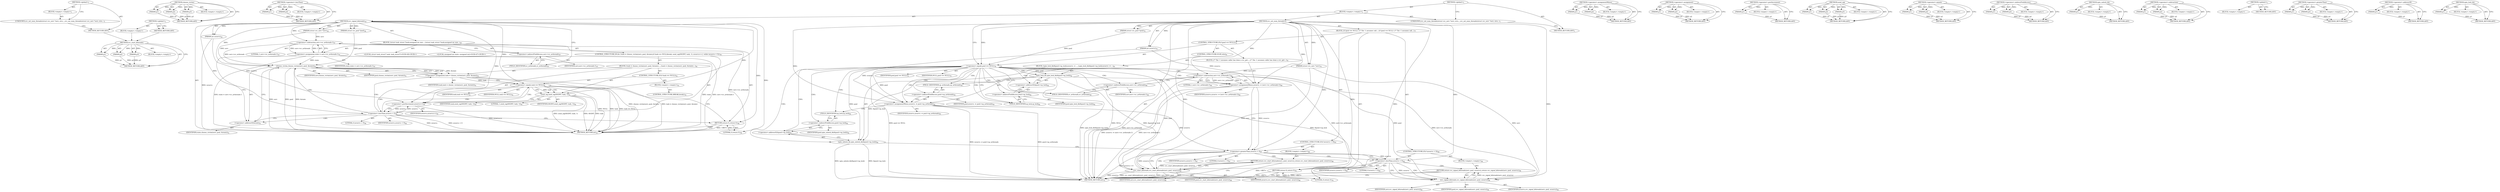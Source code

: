 digraph "spin_lock_bh" {
vulnerable_6 [label=<(METHOD,&lt;global&gt;)<SUB>1</SUB>>];
vulnerable_7 [label=<(BLOCK,&lt;empty&gt;,&lt;empty&gt;)<SUB>1</SUB>>];
vulnerable_8 [label=<(UNKNOWN,svc_set_num_threads(struct svc_serv *serv, stru...,svc_set_num_threads(struct svc_serv *serv, stru...)<SUB>1</SUB>>];
vulnerable_9 [label=<(METHOD_RETURN,ANY)<SUB>1</SUB>>];
vulnerable_14 [label=<(METHOD,&lt;global&gt;)<SUB>1</SUB>>];
vulnerable_15 [label=<(BLOCK,&lt;empty&gt;,&lt;empty&gt;)>];
vulnerable_16 [label=<(METHOD_RETURN,ANY)>];
fixed_195 [label=<(METHOD,svc_start_kthreads)>];
fixed_196 [label=<(PARAM,p1)>];
fixed_197 [label=<(PARAM,p2)>];
fixed_198 [label=<(PARAM,p3)>];
fixed_199 [label=<(BLOCK,&lt;empty&gt;,&lt;empty&gt;)>];
fixed_200 [label=<(METHOD_RETURN,ANY)>];
fixed_147 [label=<(METHOD,choose_victim)>];
fixed_148 [label=<(PARAM,p1)>];
fixed_149 [label=<(PARAM,p2)>];
fixed_150 [label=<(PARAM,p3)>];
fixed_151 [label=<(BLOCK,&lt;empty&gt;,&lt;empty&gt;)>];
fixed_152 [label=<(METHOD_RETURN,ANY)>];
fixed_172 [label=<(METHOD,&lt;operator&gt;.lessThan)>];
fixed_173 [label=<(PARAM,p1)>];
fixed_174 [label=<(PARAM,p2)>];
fixed_175 [label=<(BLOCK,&lt;empty&gt;,&lt;empty&gt;)>];
fixed_176 [label=<(METHOD_RETURN,ANY)>];
fixed_6 [label=<(METHOD,&lt;global&gt;)<SUB>1</SUB>>];
fixed_7 [label=<(BLOCK,&lt;empty&gt;,&lt;empty&gt;)<SUB>1</SUB>>];
fixed_8 [label=<(UNKNOWN,svc_set_num_threads(struct svc_serv *serv, stru...,svc_set_num_threads(struct svc_serv *serv, stru...)<SUB>1</SUB>>];
fixed_9 [label=<(METHOD,svc_signal_kthreads)<SUB>43</SUB>>];
fixed_10 [label=<(PARAM,struct svc_serv *serv)<SUB>44</SUB>>];
fixed_11 [label=<(PARAM,struct svc_pool *pool)<SUB>44</SUB>>];
fixed_12 [label=<(PARAM,int nrservs)<SUB>44</SUB>>];
fixed_13 [label=<(BLOCK,{
	struct task_struct *task;
	unsigned int stat...,{
	struct task_struct *task;
	unsigned int stat...)<SUB>45</SUB>>];
fixed_14 [label="<(LOCAL,struct task_struct* task: task_struct*)<SUB>46</SUB>>"];
fixed_15 [label="<(LOCAL,unsigned int state: unsigned int)<SUB>47</SUB>>"];
fixed_16 [label=<(&lt;operator&gt;.assignment,state = serv-&gt;sv_nrthreads-1)<SUB>47</SUB>>];
fixed_17 [label=<(IDENTIFIER,state,state = serv-&gt;sv_nrthreads-1)<SUB>47</SUB>>];
fixed_18 [label=<(&lt;operator&gt;.subtraction,serv-&gt;sv_nrthreads-1)<SUB>47</SUB>>];
fixed_19 [label=<(&lt;operator&gt;.indirectFieldAccess,serv-&gt;sv_nrthreads)<SUB>47</SUB>>];
fixed_20 [label=<(IDENTIFIER,serv,serv-&gt;sv_nrthreads-1)<SUB>47</SUB>>];
fixed_21 [label=<(FIELD_IDENTIFIER,sv_nrthreads,sv_nrthreads)<SUB>47</SUB>>];
fixed_22 [label=<(LITERAL,1,serv-&gt;sv_nrthreads-1)<SUB>47</SUB>>];
fixed_23 [label=<(CONTROL_STRUCTURE,DO,do {
		task = choose_victim(serv, pool, &amp;state);
		if (task == NULL)
			break;
 		send_sig(SIGINT, task, 1);
 		nrservs++;
	} while (nrservs &lt; 0);)<SUB>50</SUB>>];
fixed_24 [label=<(BLOCK,{
		task = choose_victim(serv, pool, &amp;state);
	...,{
		task = choose_victim(serv, pool, &amp;state);
	...)<SUB>50</SUB>>];
fixed_25 [label=<(&lt;operator&gt;.assignment,task = choose_victim(serv, pool, &amp;state))<SUB>51</SUB>>];
fixed_26 [label=<(IDENTIFIER,task,task = choose_victim(serv, pool, &amp;state))<SUB>51</SUB>>];
fixed_27 [label=<(choose_victim,choose_victim(serv, pool, &amp;state))<SUB>51</SUB>>];
fixed_28 [label=<(IDENTIFIER,serv,choose_victim(serv, pool, &amp;state))<SUB>51</SUB>>];
fixed_29 [label=<(IDENTIFIER,pool,choose_victim(serv, pool, &amp;state))<SUB>51</SUB>>];
fixed_30 [label=<(&lt;operator&gt;.addressOf,&amp;state)<SUB>51</SUB>>];
fixed_31 [label=<(IDENTIFIER,state,choose_victim(serv, pool, &amp;state))<SUB>51</SUB>>];
fixed_32 [label=<(CONTROL_STRUCTURE,IF,if (task == NULL))<SUB>52</SUB>>];
fixed_33 [label=<(&lt;operator&gt;.equals,task == NULL)<SUB>52</SUB>>];
fixed_34 [label=<(IDENTIFIER,task,task == NULL)<SUB>52</SUB>>];
fixed_35 [label=<(IDENTIFIER,NULL,task == NULL)<SUB>52</SUB>>];
fixed_36 [label=<(BLOCK,&lt;empty&gt;,&lt;empty&gt;)<SUB>53</SUB>>];
fixed_37 [label=<(CONTROL_STRUCTURE,BREAK,break;)<SUB>53</SUB>>];
fixed_38 [label=<(send_sig,send_sig(SIGINT, task, 1))<SUB>54</SUB>>];
fixed_39 [label=<(IDENTIFIER,SIGINT,send_sig(SIGINT, task, 1))<SUB>54</SUB>>];
fixed_40 [label=<(IDENTIFIER,task,send_sig(SIGINT, task, 1))<SUB>54</SUB>>];
fixed_41 [label=<(LITERAL,1,send_sig(SIGINT, task, 1))<SUB>54</SUB>>];
fixed_42 [label=<(&lt;operator&gt;.postIncrement,nrservs++)<SUB>55</SUB>>];
fixed_43 [label=<(IDENTIFIER,nrservs,nrservs++)<SUB>55</SUB>>];
fixed_44 [label=<(&lt;operator&gt;.lessThan,nrservs &lt; 0)<SUB>56</SUB>>];
fixed_45 [label=<(IDENTIFIER,nrservs,nrservs &lt; 0)<SUB>56</SUB>>];
fixed_46 [label=<(LITERAL,0,nrservs &lt; 0)<SUB>56</SUB>>];
fixed_47 [label=<(RETURN,return 0;,return 0;)<SUB>58</SUB>>];
fixed_48 [label=<(LITERAL,0,return 0;)<SUB>58</SUB>>];
fixed_49 [label=<(METHOD_RETURN,int)<SUB>43</SUB>>];
fixed_51 [label=<(METHOD,svc_set_num_threads)<SUB>75</SUB>>];
fixed_52 [label=<(PARAM,struct svc_serv *serv)<SUB>76</SUB>>];
fixed_53 [label=<(PARAM,struct svc_pool *pool)<SUB>76</SUB>>];
fixed_54 [label=<(PARAM,int nrservs)<SUB>76</SUB>>];
fixed_55 [label=<(BLOCK,{
	if (pool == NULL) {
		/* The -1 assumes call...,{
	if (pool == NULL) {
		/* The -1 assumes call...)<SUB>77</SUB>>];
fixed_56 [label=<(CONTROL_STRUCTURE,IF,if (pool == NULL))<SUB>78</SUB>>];
fixed_57 [label=<(&lt;operator&gt;.equals,pool == NULL)<SUB>78</SUB>>];
fixed_58 [label=<(IDENTIFIER,pool,pool == NULL)<SUB>78</SUB>>];
fixed_59 [label=<(IDENTIFIER,NULL,pool == NULL)<SUB>78</SUB>>];
fixed_60 [label=<(BLOCK,{
		/* The -1 assumes caller has done a svc_get...,{
		/* The -1 assumes caller has done a svc_get...)<SUB>78</SUB>>];
fixed_61 [label=<(&lt;operator&gt;.assignmentMinus,nrservs -= (serv-&gt;sv_nrthreads-1))<SUB>80</SUB>>];
fixed_62 [label=<(IDENTIFIER,nrservs,nrservs -= (serv-&gt;sv_nrthreads-1))<SUB>80</SUB>>];
fixed_63 [label=<(&lt;operator&gt;.subtraction,serv-&gt;sv_nrthreads-1)<SUB>80</SUB>>];
fixed_64 [label=<(&lt;operator&gt;.indirectFieldAccess,serv-&gt;sv_nrthreads)<SUB>80</SUB>>];
fixed_65 [label=<(IDENTIFIER,serv,serv-&gt;sv_nrthreads-1)<SUB>80</SUB>>];
fixed_66 [label=<(FIELD_IDENTIFIER,sv_nrthreads,sv_nrthreads)<SUB>80</SUB>>];
fixed_67 [label=<(LITERAL,1,serv-&gt;sv_nrthreads-1)<SUB>80</SUB>>];
fixed_68 [label=<(CONTROL_STRUCTURE,ELSE,else)<SUB>81</SUB>>];
fixed_69 [label=<(BLOCK,{
		spin_lock_bh(&amp;pool-&gt;sp_lock);
		nrservs -= ...,{
		spin_lock_bh(&amp;pool-&gt;sp_lock);
		nrservs -= ...)<SUB>81</SUB>>];
fixed_70 [label=<(spin_lock_bh,spin_lock_bh(&amp;pool-&gt;sp_lock))<SUB>82</SUB>>];
fixed_71 [label=<(&lt;operator&gt;.addressOf,&amp;pool-&gt;sp_lock)<SUB>82</SUB>>];
fixed_72 [label=<(&lt;operator&gt;.indirectFieldAccess,pool-&gt;sp_lock)<SUB>82</SUB>>];
fixed_73 [label=<(IDENTIFIER,pool,spin_lock_bh(&amp;pool-&gt;sp_lock))<SUB>82</SUB>>];
fixed_74 [label=<(FIELD_IDENTIFIER,sp_lock,sp_lock)<SUB>82</SUB>>];
fixed_75 [label=<(&lt;operator&gt;.assignmentMinus,nrservs -= pool-&gt;sp_nrthreads)<SUB>83</SUB>>];
fixed_76 [label=<(IDENTIFIER,nrservs,nrservs -= pool-&gt;sp_nrthreads)<SUB>83</SUB>>];
fixed_77 [label=<(&lt;operator&gt;.indirectFieldAccess,pool-&gt;sp_nrthreads)<SUB>83</SUB>>];
fixed_78 [label=<(IDENTIFIER,pool,nrservs -= pool-&gt;sp_nrthreads)<SUB>83</SUB>>];
fixed_79 [label=<(FIELD_IDENTIFIER,sp_nrthreads,sp_nrthreads)<SUB>83</SUB>>];
fixed_80 [label=<(spin_unlock_bh,spin_unlock_bh(&amp;pool-&gt;sp_lock))<SUB>84</SUB>>];
fixed_81 [label=<(&lt;operator&gt;.addressOf,&amp;pool-&gt;sp_lock)<SUB>84</SUB>>];
fixed_82 [label=<(&lt;operator&gt;.indirectFieldAccess,pool-&gt;sp_lock)<SUB>84</SUB>>];
fixed_83 [label=<(IDENTIFIER,pool,spin_unlock_bh(&amp;pool-&gt;sp_lock))<SUB>84</SUB>>];
fixed_84 [label=<(FIELD_IDENTIFIER,sp_lock,sp_lock)<SUB>84</SUB>>];
fixed_85 [label=<(CONTROL_STRUCTURE,IF,if (nrservs &gt; 0))<SUB>87</SUB>>];
fixed_86 [label=<(&lt;operator&gt;.greaterThan,nrservs &gt; 0)<SUB>87</SUB>>];
fixed_87 [label=<(IDENTIFIER,nrservs,nrservs &gt; 0)<SUB>87</SUB>>];
fixed_88 [label=<(LITERAL,0,nrservs &gt; 0)<SUB>87</SUB>>];
fixed_89 [label=<(BLOCK,&lt;empty&gt;,&lt;empty&gt;)<SUB>88</SUB>>];
fixed_90 [label=<(RETURN,return svc_start_kthreads(serv, pool, nrservs);,return svc_start_kthreads(serv, pool, nrservs);)<SUB>88</SUB>>];
fixed_91 [label=<(svc_start_kthreads,svc_start_kthreads(serv, pool, nrservs))<SUB>88</SUB>>];
fixed_92 [label=<(IDENTIFIER,serv,svc_start_kthreads(serv, pool, nrservs))<SUB>88</SUB>>];
fixed_93 [label=<(IDENTIFIER,pool,svc_start_kthreads(serv, pool, nrservs))<SUB>88</SUB>>];
fixed_94 [label=<(IDENTIFIER,nrservs,svc_start_kthreads(serv, pool, nrservs))<SUB>88</SUB>>];
fixed_95 [label=<(CONTROL_STRUCTURE,IF,if (nrservs &lt; 0))<SUB>89</SUB>>];
fixed_96 [label=<(&lt;operator&gt;.lessThan,nrservs &lt; 0)<SUB>89</SUB>>];
fixed_97 [label=<(IDENTIFIER,nrservs,nrservs &lt; 0)<SUB>89</SUB>>];
fixed_98 [label=<(LITERAL,0,nrservs &lt; 0)<SUB>89</SUB>>];
fixed_99 [label=<(BLOCK,&lt;empty&gt;,&lt;empty&gt;)<SUB>90</SUB>>];
fixed_100 [label=<(RETURN,return svc_signal_kthreads(serv, pool, nrservs);,return svc_signal_kthreads(serv, pool, nrservs);)<SUB>90</SUB>>];
fixed_101 [label=<(svc_signal_kthreads,svc_signal_kthreads(serv, pool, nrservs))<SUB>90</SUB>>];
fixed_102 [label=<(IDENTIFIER,serv,svc_signal_kthreads(serv, pool, nrservs))<SUB>90</SUB>>];
fixed_103 [label=<(IDENTIFIER,pool,svc_signal_kthreads(serv, pool, nrservs))<SUB>90</SUB>>];
fixed_104 [label=<(IDENTIFIER,nrservs,svc_signal_kthreads(serv, pool, nrservs))<SUB>90</SUB>>];
fixed_105 [label=<(RETURN,return 0;,return 0;)<SUB>91</SUB>>];
fixed_106 [label=<(LITERAL,0,return 0;)<SUB>91</SUB>>];
fixed_107 [label=<(METHOD_RETURN,int)<SUB>75</SUB>>];
fixed_109 [label=<(METHOD_RETURN,ANY)<SUB>1</SUB>>];
fixed_177 [label=<(METHOD,&lt;operator&gt;.assignmentMinus)>];
fixed_178 [label=<(PARAM,p1)>];
fixed_179 [label=<(PARAM,p2)>];
fixed_180 [label=<(BLOCK,&lt;empty&gt;,&lt;empty&gt;)>];
fixed_181 [label=<(METHOD_RETURN,ANY)>];
fixed_132 [label=<(METHOD,&lt;operator&gt;.assignment)>];
fixed_133 [label=<(PARAM,p1)>];
fixed_134 [label=<(PARAM,p2)>];
fixed_135 [label=<(BLOCK,&lt;empty&gt;,&lt;empty&gt;)>];
fixed_136 [label=<(METHOD_RETURN,ANY)>];
fixed_168 [label=<(METHOD,&lt;operator&gt;.postIncrement)>];
fixed_169 [label=<(PARAM,p1)>];
fixed_170 [label=<(BLOCK,&lt;empty&gt;,&lt;empty&gt;)>];
fixed_171 [label=<(METHOD_RETURN,ANY)>];
fixed_162 [label=<(METHOD,send_sig)>];
fixed_163 [label=<(PARAM,p1)>];
fixed_164 [label=<(PARAM,p2)>];
fixed_165 [label=<(PARAM,p3)>];
fixed_166 [label=<(BLOCK,&lt;empty&gt;,&lt;empty&gt;)>];
fixed_167 [label=<(METHOD_RETURN,ANY)>];
fixed_157 [label=<(METHOD,&lt;operator&gt;.equals)>];
fixed_158 [label=<(PARAM,p1)>];
fixed_159 [label=<(PARAM,p2)>];
fixed_160 [label=<(BLOCK,&lt;empty&gt;,&lt;empty&gt;)>];
fixed_161 [label=<(METHOD_RETURN,ANY)>];
fixed_142 [label=<(METHOD,&lt;operator&gt;.indirectFieldAccess)>];
fixed_143 [label=<(PARAM,p1)>];
fixed_144 [label=<(PARAM,p2)>];
fixed_145 [label=<(BLOCK,&lt;empty&gt;,&lt;empty&gt;)>];
fixed_146 [label=<(METHOD_RETURN,ANY)>];
fixed_186 [label=<(METHOD,spin_unlock_bh)>];
fixed_187 [label=<(PARAM,p1)>];
fixed_188 [label=<(BLOCK,&lt;empty&gt;,&lt;empty&gt;)>];
fixed_189 [label=<(METHOD_RETURN,ANY)>];
fixed_137 [label=<(METHOD,&lt;operator&gt;.subtraction)>];
fixed_138 [label=<(PARAM,p1)>];
fixed_139 [label=<(PARAM,p2)>];
fixed_140 [label=<(BLOCK,&lt;empty&gt;,&lt;empty&gt;)>];
fixed_141 [label=<(METHOD_RETURN,ANY)>];
fixed_126 [label=<(METHOD,&lt;global&gt;)<SUB>1</SUB>>];
fixed_127 [label=<(BLOCK,&lt;empty&gt;,&lt;empty&gt;)>];
fixed_128 [label=<(METHOD_RETURN,ANY)>];
fixed_190 [label=<(METHOD,&lt;operator&gt;.greaterThan)>];
fixed_191 [label=<(PARAM,p1)>];
fixed_192 [label=<(PARAM,p2)>];
fixed_193 [label=<(BLOCK,&lt;empty&gt;,&lt;empty&gt;)>];
fixed_194 [label=<(METHOD_RETURN,ANY)>];
fixed_153 [label=<(METHOD,&lt;operator&gt;.addressOf)>];
fixed_154 [label=<(PARAM,p1)>];
fixed_155 [label=<(BLOCK,&lt;empty&gt;,&lt;empty&gt;)>];
fixed_156 [label=<(METHOD_RETURN,ANY)>];
fixed_182 [label=<(METHOD,spin_lock_bh)>];
fixed_183 [label=<(PARAM,p1)>];
fixed_184 [label=<(BLOCK,&lt;empty&gt;,&lt;empty&gt;)>];
fixed_185 [label=<(METHOD_RETURN,ANY)>];
vulnerable_6 -> vulnerable_7  [key=0, label="AST: "];
vulnerable_6 -> vulnerable_9  [key=0, label="AST: "];
vulnerable_6 -> vulnerable_8  [key=0, label="CFG: "];
vulnerable_7 -> vulnerable_8  [key=0, label="AST: "];
vulnerable_8 -> vulnerable_9  [key=0, label="CFG: "];
vulnerable_9 -> fixed_195  [key=0];
vulnerable_14 -> vulnerable_15  [key=0, label="AST: "];
vulnerable_14 -> vulnerable_16  [key=0, label="AST: "];
vulnerable_14 -> vulnerable_16  [key=1, label="CFG: "];
vulnerable_15 -> fixed_195  [key=0];
vulnerable_16 -> fixed_195  [key=0];
fixed_195 -> fixed_196  [key=0, label="AST: "];
fixed_195 -> fixed_196  [key=1, label="DDG: "];
fixed_195 -> fixed_199  [key=0, label="AST: "];
fixed_195 -> fixed_197  [key=0, label="AST: "];
fixed_195 -> fixed_197  [key=1, label="DDG: "];
fixed_195 -> fixed_200  [key=0, label="AST: "];
fixed_195 -> fixed_200  [key=1, label="CFG: "];
fixed_195 -> fixed_198  [key=0, label="AST: "];
fixed_195 -> fixed_198  [key=1, label="DDG: "];
fixed_196 -> fixed_200  [key=0, label="DDG: p1"];
fixed_197 -> fixed_200  [key=0, label="DDG: p2"];
fixed_198 -> fixed_200  [key=0, label="DDG: p3"];
fixed_147 -> fixed_148  [key=0, label="AST: "];
fixed_147 -> fixed_148  [key=1, label="DDG: "];
fixed_147 -> fixed_151  [key=0, label="AST: "];
fixed_147 -> fixed_149  [key=0, label="AST: "];
fixed_147 -> fixed_149  [key=1, label="DDG: "];
fixed_147 -> fixed_152  [key=0, label="AST: "];
fixed_147 -> fixed_152  [key=1, label="CFG: "];
fixed_147 -> fixed_150  [key=0, label="AST: "];
fixed_147 -> fixed_150  [key=1, label="DDG: "];
fixed_148 -> fixed_152  [key=0, label="DDG: p1"];
fixed_149 -> fixed_152  [key=0, label="DDG: p2"];
fixed_150 -> fixed_152  [key=0, label="DDG: p3"];
fixed_172 -> fixed_173  [key=0, label="AST: "];
fixed_172 -> fixed_173  [key=1, label="DDG: "];
fixed_172 -> fixed_175  [key=0, label="AST: "];
fixed_172 -> fixed_174  [key=0, label="AST: "];
fixed_172 -> fixed_174  [key=1, label="DDG: "];
fixed_172 -> fixed_176  [key=0, label="AST: "];
fixed_172 -> fixed_176  [key=1, label="CFG: "];
fixed_173 -> fixed_176  [key=0, label="DDG: p1"];
fixed_174 -> fixed_176  [key=0, label="DDG: p2"];
fixed_6 -> fixed_7  [key=0, label="AST: "];
fixed_6 -> fixed_109  [key=0, label="AST: "];
fixed_6 -> fixed_8  [key=0, label="CFG: "];
fixed_7 -> fixed_8  [key=0, label="AST: "];
fixed_7 -> fixed_9  [key=0, label="AST: "];
fixed_7 -> fixed_51  [key=0, label="AST: "];
fixed_8 -> fixed_109  [key=0, label="CFG: "];
fixed_9 -> fixed_10  [key=0, label="AST: "];
fixed_9 -> fixed_10  [key=1, label="DDG: "];
fixed_9 -> fixed_11  [key=0, label="AST: "];
fixed_9 -> fixed_11  [key=1, label="DDG: "];
fixed_9 -> fixed_12  [key=0, label="AST: "];
fixed_9 -> fixed_12  [key=1, label="DDG: "];
fixed_9 -> fixed_13  [key=0, label="AST: "];
fixed_9 -> fixed_49  [key=0, label="AST: "];
fixed_9 -> fixed_21  [key=0, label="CFG: "];
fixed_9 -> fixed_47  [key=0, label="DDG: "];
fixed_9 -> fixed_48  [key=0, label="DDG: "];
fixed_9 -> fixed_18  [key=0, label="DDG: "];
fixed_9 -> fixed_44  [key=0, label="DDG: "];
fixed_9 -> fixed_38  [key=0, label="DDG: "];
fixed_9 -> fixed_42  [key=0, label="DDG: "];
fixed_9 -> fixed_27  [key=0, label="DDG: "];
fixed_9 -> fixed_33  [key=0, label="DDG: "];
fixed_10 -> fixed_18  [key=0, label="DDG: serv"];
fixed_10 -> fixed_27  [key=0, label="DDG: serv"];
fixed_11 -> fixed_27  [key=0, label="DDG: pool"];
fixed_12 -> fixed_49  [key=0, label="DDG: nrservs"];
fixed_12 -> fixed_42  [key=0, label="DDG: nrservs"];
fixed_13 -> fixed_14  [key=0, label="AST: "];
fixed_13 -> fixed_15  [key=0, label="AST: "];
fixed_13 -> fixed_16  [key=0, label="AST: "];
fixed_13 -> fixed_23  [key=0, label="AST: "];
fixed_13 -> fixed_47  [key=0, label="AST: "];
fixed_16 -> fixed_17  [key=0, label="AST: "];
fixed_16 -> fixed_18  [key=0, label="AST: "];
fixed_16 -> fixed_30  [key=0, label="CFG: "];
fixed_16 -> fixed_49  [key=0, label="DDG: state"];
fixed_16 -> fixed_49  [key=1, label="DDG: serv-&gt;sv_nrthreads-1"];
fixed_16 -> fixed_49  [key=2, label="DDG: state = serv-&gt;sv_nrthreads-1"];
fixed_16 -> fixed_27  [key=0, label="DDG: state"];
fixed_18 -> fixed_19  [key=0, label="AST: "];
fixed_18 -> fixed_22  [key=0, label="AST: "];
fixed_18 -> fixed_16  [key=0, label="CFG: "];
fixed_18 -> fixed_16  [key=1, label="DDG: serv-&gt;sv_nrthreads"];
fixed_18 -> fixed_16  [key=2, label="DDG: 1"];
fixed_18 -> fixed_49  [key=0, label="DDG: serv-&gt;sv_nrthreads"];
fixed_18 -> fixed_27  [key=0, label="DDG: serv-&gt;sv_nrthreads"];
fixed_19 -> fixed_20  [key=0, label="AST: "];
fixed_19 -> fixed_21  [key=0, label="AST: "];
fixed_19 -> fixed_18  [key=0, label="CFG: "];
fixed_21 -> fixed_19  [key=0, label="CFG: "];
fixed_23 -> fixed_24  [key=0, label="AST: "];
fixed_23 -> fixed_44  [key=0, label="AST: "];
fixed_24 -> fixed_25  [key=0, label="AST: "];
fixed_24 -> fixed_32  [key=0, label="AST: "];
fixed_24 -> fixed_38  [key=0, label="AST: "];
fixed_24 -> fixed_42  [key=0, label="AST: "];
fixed_25 -> fixed_26  [key=0, label="AST: "];
fixed_25 -> fixed_27  [key=0, label="AST: "];
fixed_25 -> fixed_33  [key=0, label="CFG: "];
fixed_25 -> fixed_33  [key=1, label="DDG: task"];
fixed_25 -> fixed_49  [key=0, label="DDG: choose_victim(serv, pool, &amp;state)"];
fixed_25 -> fixed_49  [key=1, label="DDG: task = choose_victim(serv, pool, &amp;state)"];
fixed_27 -> fixed_28  [key=0, label="AST: "];
fixed_27 -> fixed_29  [key=0, label="AST: "];
fixed_27 -> fixed_30  [key=0, label="AST: "];
fixed_27 -> fixed_25  [key=0, label="CFG: "];
fixed_27 -> fixed_25  [key=1, label="DDG: serv"];
fixed_27 -> fixed_25  [key=2, label="DDG: pool"];
fixed_27 -> fixed_25  [key=3, label="DDG: &amp;state"];
fixed_27 -> fixed_49  [key=0, label="DDG: serv"];
fixed_27 -> fixed_49  [key=1, label="DDG: pool"];
fixed_27 -> fixed_49  [key=2, label="DDG: &amp;state"];
fixed_30 -> fixed_31  [key=0, label="AST: "];
fixed_30 -> fixed_27  [key=0, label="CFG: "];
fixed_32 -> fixed_33  [key=0, label="AST: "];
fixed_32 -> fixed_36  [key=0, label="AST: "];
fixed_33 -> fixed_34  [key=0, label="AST: "];
fixed_33 -> fixed_35  [key=0, label="AST: "];
fixed_33 -> fixed_47  [key=0, label="CFG: "];
fixed_33 -> fixed_38  [key=0, label="CFG: "];
fixed_33 -> fixed_38  [key=1, label="DDG: task"];
fixed_33 -> fixed_38  [key=2, label="CDG: "];
fixed_33 -> fixed_49  [key=0, label="DDG: task"];
fixed_33 -> fixed_49  [key=1, label="DDG: task == NULL"];
fixed_33 -> fixed_49  [key=2, label="DDG: NULL"];
fixed_33 -> fixed_42  [key=0, label="CDG: "];
fixed_33 -> fixed_44  [key=0, label="CDG: "];
fixed_36 -> fixed_37  [key=0, label="AST: "];
fixed_38 -> fixed_39  [key=0, label="AST: "];
fixed_38 -> fixed_40  [key=0, label="AST: "];
fixed_38 -> fixed_41  [key=0, label="AST: "];
fixed_38 -> fixed_42  [key=0, label="CFG: "];
fixed_38 -> fixed_49  [key=0, label="DDG: task"];
fixed_38 -> fixed_49  [key=1, label="DDG: send_sig(SIGINT, task, 1)"];
fixed_38 -> fixed_49  [key=2, label="DDG: SIGINT"];
fixed_42 -> fixed_43  [key=0, label="AST: "];
fixed_42 -> fixed_44  [key=0, label="CFG: "];
fixed_42 -> fixed_44  [key=1, label="DDG: nrservs"];
fixed_42 -> fixed_49  [key=0, label="DDG: nrservs++"];
fixed_44 -> fixed_45  [key=0, label="AST: "];
fixed_44 -> fixed_46  [key=0, label="AST: "];
fixed_44 -> fixed_30  [key=0, label="CFG: "];
fixed_44 -> fixed_30  [key=1, label="CDG: "];
fixed_44 -> fixed_47  [key=0, label="CFG: "];
fixed_44 -> fixed_49  [key=0, label="DDG: nrservs"];
fixed_44 -> fixed_49  [key=1, label="DDG: nrservs &lt; 0"];
fixed_44 -> fixed_42  [key=0, label="DDG: nrservs"];
fixed_44 -> fixed_33  [key=0, label="CDG: "];
fixed_44 -> fixed_25  [key=0, label="CDG: "];
fixed_44 -> fixed_27  [key=0, label="CDG: "];
fixed_47 -> fixed_48  [key=0, label="AST: "];
fixed_47 -> fixed_49  [key=0, label="CFG: "];
fixed_47 -> fixed_49  [key=1, label="DDG: &lt;RET&gt;"];
fixed_48 -> fixed_47  [key=0, label="DDG: 0"];
fixed_51 -> fixed_52  [key=0, label="AST: "];
fixed_51 -> fixed_52  [key=1, label="DDG: "];
fixed_51 -> fixed_53  [key=0, label="AST: "];
fixed_51 -> fixed_53  [key=1, label="DDG: "];
fixed_51 -> fixed_54  [key=0, label="AST: "];
fixed_51 -> fixed_54  [key=1, label="DDG: "];
fixed_51 -> fixed_55  [key=0, label="AST: "];
fixed_51 -> fixed_107  [key=0, label="AST: "];
fixed_51 -> fixed_57  [key=0, label="CFG: "];
fixed_51 -> fixed_57  [key=1, label="DDG: "];
fixed_51 -> fixed_105  [key=0, label="DDG: "];
fixed_51 -> fixed_106  [key=0, label="DDG: "];
fixed_51 -> fixed_86  [key=0, label="DDG: "];
fixed_51 -> fixed_96  [key=0, label="DDG: "];
fixed_51 -> fixed_61  [key=0, label="DDG: "];
fixed_51 -> fixed_63  [key=0, label="DDG: "];
fixed_51 -> fixed_75  [key=0, label="DDG: "];
fixed_51 -> fixed_91  [key=0, label="DDG: "];
fixed_51 -> fixed_101  [key=0, label="DDG: "];
fixed_52 -> fixed_63  [key=0, label="DDG: serv"];
fixed_52 -> fixed_91  [key=0, label="DDG: serv"];
fixed_52 -> fixed_101  [key=0, label="DDG: serv"];
fixed_53 -> fixed_57  [key=0, label="DDG: pool"];
fixed_54 -> fixed_61  [key=0, label="DDG: nrservs"];
fixed_54 -> fixed_75  [key=0, label="DDG: nrservs"];
fixed_55 -> fixed_56  [key=0, label="AST: "];
fixed_55 -> fixed_85  [key=0, label="AST: "];
fixed_55 -> fixed_95  [key=0, label="AST: "];
fixed_55 -> fixed_105  [key=0, label="AST: "];
fixed_56 -> fixed_57  [key=0, label="AST: "];
fixed_56 -> fixed_60  [key=0, label="AST: "];
fixed_56 -> fixed_68  [key=0, label="AST: "];
fixed_57 -> fixed_58  [key=0, label="AST: "];
fixed_57 -> fixed_59  [key=0, label="AST: "];
fixed_57 -> fixed_66  [key=0, label="CFG: "];
fixed_57 -> fixed_66  [key=1, label="CDG: "];
fixed_57 -> fixed_74  [key=0, label="CFG: "];
fixed_57 -> fixed_74  [key=1, label="CDG: "];
fixed_57 -> fixed_107  [key=0, label="DDG: pool == NULL"];
fixed_57 -> fixed_107  [key=1, label="DDG: NULL"];
fixed_57 -> fixed_75  [key=0, label="DDG: pool"];
fixed_57 -> fixed_75  [key=1, label="CDG: "];
fixed_57 -> fixed_70  [key=0, label="DDG: pool"];
fixed_57 -> fixed_70  [key=1, label="CDG: "];
fixed_57 -> fixed_80  [key=0, label="DDG: pool"];
fixed_57 -> fixed_80  [key=1, label="CDG: "];
fixed_57 -> fixed_91  [key=0, label="DDG: pool"];
fixed_57 -> fixed_101  [key=0, label="DDG: pool"];
fixed_57 -> fixed_61  [key=0, label="CDG: "];
fixed_57 -> fixed_77  [key=0, label="CDG: "];
fixed_57 -> fixed_64  [key=0, label="CDG: "];
fixed_57 -> fixed_71  [key=0, label="CDG: "];
fixed_57 -> fixed_81  [key=0, label="CDG: "];
fixed_57 -> fixed_84  [key=0, label="CDG: "];
fixed_57 -> fixed_72  [key=0, label="CDG: "];
fixed_57 -> fixed_63  [key=0, label="CDG: "];
fixed_57 -> fixed_82  [key=0, label="CDG: "];
fixed_57 -> fixed_79  [key=0, label="CDG: "];
fixed_60 -> fixed_61  [key=0, label="AST: "];
fixed_61 -> fixed_62  [key=0, label="AST: "];
fixed_61 -> fixed_63  [key=0, label="AST: "];
fixed_61 -> fixed_86  [key=0, label="CFG: "];
fixed_61 -> fixed_86  [key=1, label="DDG: nrservs"];
fixed_61 -> fixed_107  [key=0, label="DDG: serv-&gt;sv_nrthreads-1"];
fixed_61 -> fixed_107  [key=1, label="DDG: nrservs -= (serv-&gt;sv_nrthreads-1)"];
fixed_63 -> fixed_64  [key=0, label="AST: "];
fixed_63 -> fixed_67  [key=0, label="AST: "];
fixed_63 -> fixed_61  [key=0, label="CFG: "];
fixed_63 -> fixed_61  [key=1, label="DDG: serv-&gt;sv_nrthreads"];
fixed_63 -> fixed_61  [key=2, label="DDG: 1"];
fixed_63 -> fixed_107  [key=0, label="DDG: serv-&gt;sv_nrthreads"];
fixed_63 -> fixed_91  [key=0, label="DDG: serv-&gt;sv_nrthreads"];
fixed_63 -> fixed_101  [key=0, label="DDG: serv-&gt;sv_nrthreads"];
fixed_64 -> fixed_65  [key=0, label="AST: "];
fixed_64 -> fixed_66  [key=0, label="AST: "];
fixed_64 -> fixed_63  [key=0, label="CFG: "];
fixed_66 -> fixed_64  [key=0, label="CFG: "];
fixed_68 -> fixed_69  [key=0, label="AST: "];
fixed_69 -> fixed_70  [key=0, label="AST: "];
fixed_69 -> fixed_75  [key=0, label="AST: "];
fixed_69 -> fixed_80  [key=0, label="AST: "];
fixed_70 -> fixed_71  [key=0, label="AST: "];
fixed_70 -> fixed_79  [key=0, label="CFG: "];
fixed_70 -> fixed_107  [key=0, label="DDG: spin_lock_bh(&amp;pool-&gt;sp_lock)"];
fixed_70 -> fixed_80  [key=0, label="DDG: &amp;pool-&gt;sp_lock"];
fixed_70 -> fixed_91  [key=0, label="DDG: &amp;pool-&gt;sp_lock"];
fixed_70 -> fixed_101  [key=0, label="DDG: &amp;pool-&gt;sp_lock"];
fixed_71 -> fixed_72  [key=0, label="AST: "];
fixed_71 -> fixed_70  [key=0, label="CFG: "];
fixed_72 -> fixed_73  [key=0, label="AST: "];
fixed_72 -> fixed_74  [key=0, label="AST: "];
fixed_72 -> fixed_71  [key=0, label="CFG: "];
fixed_74 -> fixed_72  [key=0, label="CFG: "];
fixed_75 -> fixed_76  [key=0, label="AST: "];
fixed_75 -> fixed_77  [key=0, label="AST: "];
fixed_75 -> fixed_84  [key=0, label="CFG: "];
fixed_75 -> fixed_107  [key=0, label="DDG: pool-&gt;sp_nrthreads"];
fixed_75 -> fixed_107  [key=1, label="DDG: nrservs -= pool-&gt;sp_nrthreads"];
fixed_75 -> fixed_86  [key=0, label="DDG: nrservs"];
fixed_77 -> fixed_78  [key=0, label="AST: "];
fixed_77 -> fixed_79  [key=0, label="AST: "];
fixed_77 -> fixed_75  [key=0, label="CFG: "];
fixed_79 -> fixed_77  [key=0, label="CFG: "];
fixed_80 -> fixed_81  [key=0, label="AST: "];
fixed_80 -> fixed_86  [key=0, label="CFG: "];
fixed_80 -> fixed_107  [key=0, label="DDG: &amp;pool-&gt;sp_lock"];
fixed_80 -> fixed_107  [key=1, label="DDG: spin_unlock_bh(&amp;pool-&gt;sp_lock)"];
fixed_81 -> fixed_82  [key=0, label="AST: "];
fixed_81 -> fixed_80  [key=0, label="CFG: "];
fixed_82 -> fixed_83  [key=0, label="AST: "];
fixed_82 -> fixed_84  [key=0, label="AST: "];
fixed_82 -> fixed_81  [key=0, label="CFG: "];
fixed_84 -> fixed_82  [key=0, label="CFG: "];
fixed_85 -> fixed_86  [key=0, label="AST: "];
fixed_85 -> fixed_89  [key=0, label="AST: "];
fixed_86 -> fixed_87  [key=0, label="AST: "];
fixed_86 -> fixed_88  [key=0, label="AST: "];
fixed_86 -> fixed_91  [key=0, label="CFG: "];
fixed_86 -> fixed_91  [key=1, label="DDG: nrservs"];
fixed_86 -> fixed_91  [key=2, label="CDG: "];
fixed_86 -> fixed_96  [key=0, label="CFG: "];
fixed_86 -> fixed_96  [key=1, label="DDG: nrservs"];
fixed_86 -> fixed_96  [key=2, label="CDG: "];
fixed_86 -> fixed_107  [key=0, label="DDG: nrservs &gt; 0"];
fixed_86 -> fixed_90  [key=0, label="CDG: "];
fixed_89 -> fixed_90  [key=0, label="AST: "];
fixed_90 -> fixed_91  [key=0, label="AST: "];
fixed_90 -> fixed_107  [key=0, label="CFG: "];
fixed_90 -> fixed_107  [key=1, label="DDG: &lt;RET&gt;"];
fixed_91 -> fixed_92  [key=0, label="AST: "];
fixed_91 -> fixed_93  [key=0, label="AST: "];
fixed_91 -> fixed_94  [key=0, label="AST: "];
fixed_91 -> fixed_90  [key=0, label="CFG: "];
fixed_91 -> fixed_90  [key=1, label="DDG: svc_start_kthreads(serv, pool, nrservs)"];
fixed_91 -> fixed_107  [key=0, label="DDG: serv"];
fixed_91 -> fixed_107  [key=1, label="DDG: pool"];
fixed_91 -> fixed_107  [key=2, label="DDG: nrservs"];
fixed_91 -> fixed_107  [key=3, label="DDG: svc_start_kthreads(serv, pool, nrservs)"];
fixed_95 -> fixed_96  [key=0, label="AST: "];
fixed_95 -> fixed_99  [key=0, label="AST: "];
fixed_96 -> fixed_97  [key=0, label="AST: "];
fixed_96 -> fixed_98  [key=0, label="AST: "];
fixed_96 -> fixed_101  [key=0, label="CFG: "];
fixed_96 -> fixed_101  [key=1, label="DDG: nrservs"];
fixed_96 -> fixed_101  [key=2, label="CDG: "];
fixed_96 -> fixed_105  [key=0, label="CFG: "];
fixed_96 -> fixed_105  [key=1, label="CDG: "];
fixed_96 -> fixed_100  [key=0, label="CDG: "];
fixed_99 -> fixed_100  [key=0, label="AST: "];
fixed_100 -> fixed_101  [key=0, label="AST: "];
fixed_100 -> fixed_107  [key=0, label="CFG: "];
fixed_100 -> fixed_107  [key=1, label="DDG: &lt;RET&gt;"];
fixed_101 -> fixed_102  [key=0, label="AST: "];
fixed_101 -> fixed_103  [key=0, label="AST: "];
fixed_101 -> fixed_104  [key=0, label="AST: "];
fixed_101 -> fixed_100  [key=0, label="CFG: "];
fixed_101 -> fixed_100  [key=1, label="DDG: svc_signal_kthreads(serv, pool, nrservs)"];
fixed_105 -> fixed_106  [key=0, label="AST: "];
fixed_105 -> fixed_107  [key=0, label="CFG: "];
fixed_105 -> fixed_107  [key=1, label="DDG: &lt;RET&gt;"];
fixed_106 -> fixed_105  [key=0, label="DDG: 0"];
fixed_177 -> fixed_178  [key=0, label="AST: "];
fixed_177 -> fixed_178  [key=1, label="DDG: "];
fixed_177 -> fixed_180  [key=0, label="AST: "];
fixed_177 -> fixed_179  [key=0, label="AST: "];
fixed_177 -> fixed_179  [key=1, label="DDG: "];
fixed_177 -> fixed_181  [key=0, label="AST: "];
fixed_177 -> fixed_181  [key=1, label="CFG: "];
fixed_178 -> fixed_181  [key=0, label="DDG: p1"];
fixed_179 -> fixed_181  [key=0, label="DDG: p2"];
fixed_132 -> fixed_133  [key=0, label="AST: "];
fixed_132 -> fixed_133  [key=1, label="DDG: "];
fixed_132 -> fixed_135  [key=0, label="AST: "];
fixed_132 -> fixed_134  [key=0, label="AST: "];
fixed_132 -> fixed_134  [key=1, label="DDG: "];
fixed_132 -> fixed_136  [key=0, label="AST: "];
fixed_132 -> fixed_136  [key=1, label="CFG: "];
fixed_133 -> fixed_136  [key=0, label="DDG: p1"];
fixed_134 -> fixed_136  [key=0, label="DDG: p2"];
fixed_168 -> fixed_169  [key=0, label="AST: "];
fixed_168 -> fixed_169  [key=1, label="DDG: "];
fixed_168 -> fixed_170  [key=0, label="AST: "];
fixed_168 -> fixed_171  [key=0, label="AST: "];
fixed_168 -> fixed_171  [key=1, label="CFG: "];
fixed_169 -> fixed_171  [key=0, label="DDG: p1"];
fixed_162 -> fixed_163  [key=0, label="AST: "];
fixed_162 -> fixed_163  [key=1, label="DDG: "];
fixed_162 -> fixed_166  [key=0, label="AST: "];
fixed_162 -> fixed_164  [key=0, label="AST: "];
fixed_162 -> fixed_164  [key=1, label="DDG: "];
fixed_162 -> fixed_167  [key=0, label="AST: "];
fixed_162 -> fixed_167  [key=1, label="CFG: "];
fixed_162 -> fixed_165  [key=0, label="AST: "];
fixed_162 -> fixed_165  [key=1, label="DDG: "];
fixed_163 -> fixed_167  [key=0, label="DDG: p1"];
fixed_164 -> fixed_167  [key=0, label="DDG: p2"];
fixed_165 -> fixed_167  [key=0, label="DDG: p3"];
fixed_157 -> fixed_158  [key=0, label="AST: "];
fixed_157 -> fixed_158  [key=1, label="DDG: "];
fixed_157 -> fixed_160  [key=0, label="AST: "];
fixed_157 -> fixed_159  [key=0, label="AST: "];
fixed_157 -> fixed_159  [key=1, label="DDG: "];
fixed_157 -> fixed_161  [key=0, label="AST: "];
fixed_157 -> fixed_161  [key=1, label="CFG: "];
fixed_158 -> fixed_161  [key=0, label="DDG: p1"];
fixed_159 -> fixed_161  [key=0, label="DDG: p2"];
fixed_142 -> fixed_143  [key=0, label="AST: "];
fixed_142 -> fixed_143  [key=1, label="DDG: "];
fixed_142 -> fixed_145  [key=0, label="AST: "];
fixed_142 -> fixed_144  [key=0, label="AST: "];
fixed_142 -> fixed_144  [key=1, label="DDG: "];
fixed_142 -> fixed_146  [key=0, label="AST: "];
fixed_142 -> fixed_146  [key=1, label="CFG: "];
fixed_143 -> fixed_146  [key=0, label="DDG: p1"];
fixed_144 -> fixed_146  [key=0, label="DDG: p2"];
fixed_186 -> fixed_187  [key=0, label="AST: "];
fixed_186 -> fixed_187  [key=1, label="DDG: "];
fixed_186 -> fixed_188  [key=0, label="AST: "];
fixed_186 -> fixed_189  [key=0, label="AST: "];
fixed_186 -> fixed_189  [key=1, label="CFG: "];
fixed_187 -> fixed_189  [key=0, label="DDG: p1"];
fixed_137 -> fixed_138  [key=0, label="AST: "];
fixed_137 -> fixed_138  [key=1, label="DDG: "];
fixed_137 -> fixed_140  [key=0, label="AST: "];
fixed_137 -> fixed_139  [key=0, label="AST: "];
fixed_137 -> fixed_139  [key=1, label="DDG: "];
fixed_137 -> fixed_141  [key=0, label="AST: "];
fixed_137 -> fixed_141  [key=1, label="CFG: "];
fixed_138 -> fixed_141  [key=0, label="DDG: p1"];
fixed_139 -> fixed_141  [key=0, label="DDG: p2"];
fixed_126 -> fixed_127  [key=0, label="AST: "];
fixed_126 -> fixed_128  [key=0, label="AST: "];
fixed_126 -> fixed_128  [key=1, label="CFG: "];
fixed_190 -> fixed_191  [key=0, label="AST: "];
fixed_190 -> fixed_191  [key=1, label="DDG: "];
fixed_190 -> fixed_193  [key=0, label="AST: "];
fixed_190 -> fixed_192  [key=0, label="AST: "];
fixed_190 -> fixed_192  [key=1, label="DDG: "];
fixed_190 -> fixed_194  [key=0, label="AST: "];
fixed_190 -> fixed_194  [key=1, label="CFG: "];
fixed_191 -> fixed_194  [key=0, label="DDG: p1"];
fixed_192 -> fixed_194  [key=0, label="DDG: p2"];
fixed_153 -> fixed_154  [key=0, label="AST: "];
fixed_153 -> fixed_154  [key=1, label="DDG: "];
fixed_153 -> fixed_155  [key=0, label="AST: "];
fixed_153 -> fixed_156  [key=0, label="AST: "];
fixed_153 -> fixed_156  [key=1, label="CFG: "];
fixed_154 -> fixed_156  [key=0, label="DDG: p1"];
fixed_182 -> fixed_183  [key=0, label="AST: "];
fixed_182 -> fixed_183  [key=1, label="DDG: "];
fixed_182 -> fixed_184  [key=0, label="AST: "];
fixed_182 -> fixed_185  [key=0, label="AST: "];
fixed_182 -> fixed_185  [key=1, label="CFG: "];
fixed_183 -> fixed_185  [key=0, label="DDG: p1"];
}
